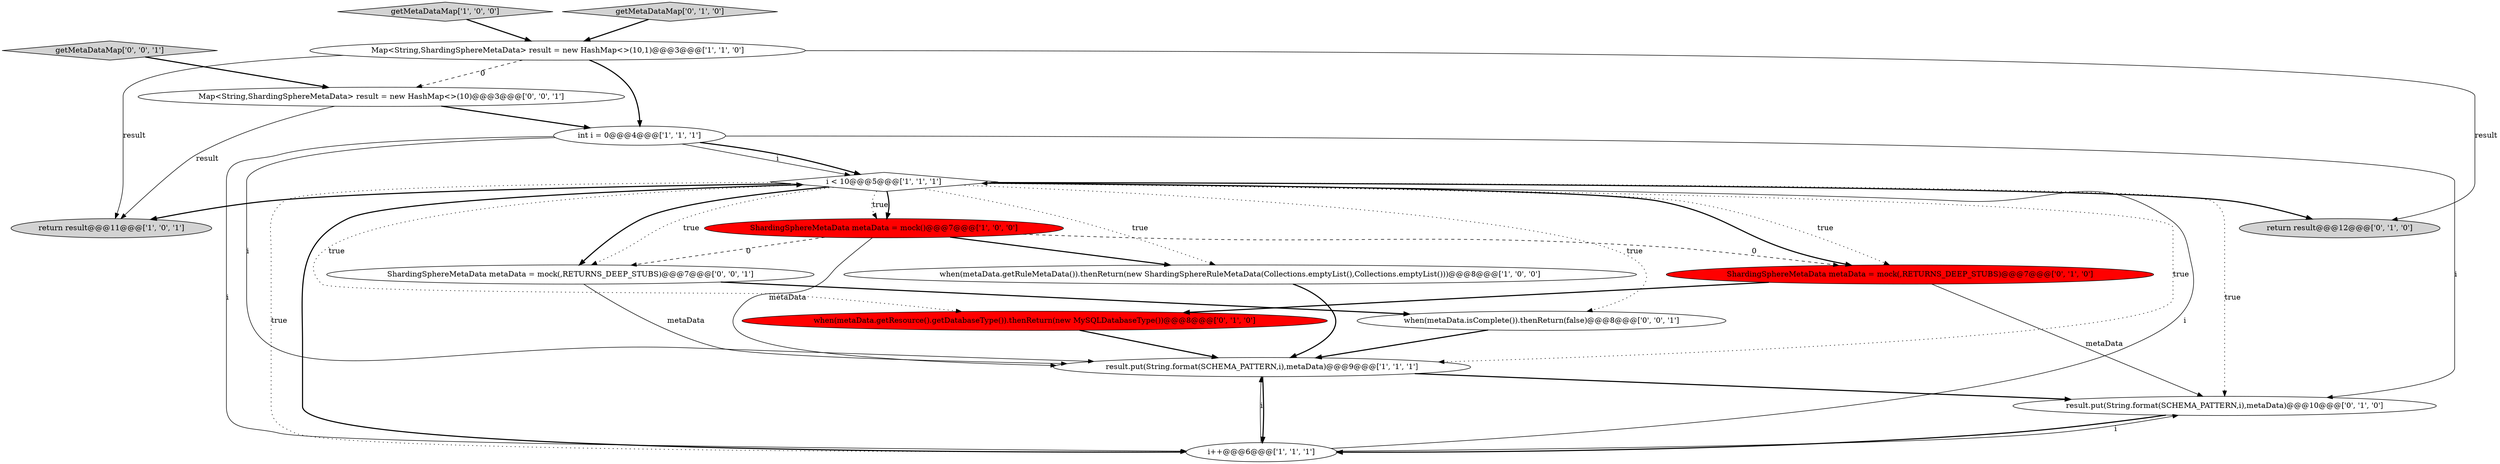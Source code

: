 digraph {
8 [style = filled, label = "i < 10@@@5@@@['1', '1', '1']", fillcolor = white, shape = diamond image = "AAA0AAABBB1BBB"];
15 [style = filled, label = "when(metaData.isComplete()).thenReturn(false)@@@8@@@['0', '0', '1']", fillcolor = white, shape = ellipse image = "AAA0AAABBB3BBB"];
17 [style = filled, label = "ShardingSphereMetaData metaData = mock(,RETURNS_DEEP_STUBS)@@@7@@@['0', '0', '1']", fillcolor = white, shape = ellipse image = "AAA0AAABBB3BBB"];
16 [style = filled, label = "getMetaDataMap['0', '0', '1']", fillcolor = lightgray, shape = diamond image = "AAA0AAABBB3BBB"];
9 [style = filled, label = "result.put(String.format(SCHEMA_PATTERN,i),metaData)@@@10@@@['0', '1', '0']", fillcolor = white, shape = ellipse image = "AAA0AAABBB2BBB"];
3 [style = filled, label = "getMetaDataMap['1', '0', '0']", fillcolor = lightgray, shape = diamond image = "AAA0AAABBB1BBB"];
4 [style = filled, label = "ShardingSphereMetaData metaData = mock()@@@7@@@['1', '0', '0']", fillcolor = red, shape = ellipse image = "AAA1AAABBB1BBB"];
1 [style = filled, label = "when(metaData.getRuleMetaData()).thenReturn(new ShardingSphereRuleMetaData(Collections.emptyList(),Collections.emptyList()))@@@8@@@['1', '0', '0']", fillcolor = white, shape = ellipse image = "AAA0AAABBB1BBB"];
5 [style = filled, label = "return result@@@11@@@['1', '0', '1']", fillcolor = lightgray, shape = ellipse image = "AAA0AAABBB1BBB"];
0 [style = filled, label = "Map<String,ShardingSphereMetaData> result = new HashMap<>(10,1)@@@3@@@['1', '1', '0']", fillcolor = white, shape = ellipse image = "AAA0AAABBB1BBB"];
7 [style = filled, label = "i++@@@6@@@['1', '1', '1']", fillcolor = white, shape = ellipse image = "AAA0AAABBB1BBB"];
11 [style = filled, label = "when(metaData.getResource().getDatabaseType()).thenReturn(new MySQLDatabaseType())@@@8@@@['0', '1', '0']", fillcolor = red, shape = ellipse image = "AAA1AAABBB2BBB"];
6 [style = filled, label = "int i = 0@@@4@@@['1', '1', '1']", fillcolor = white, shape = ellipse image = "AAA0AAABBB1BBB"];
14 [style = filled, label = "Map<String,ShardingSphereMetaData> result = new HashMap<>(10)@@@3@@@['0', '0', '1']", fillcolor = white, shape = ellipse image = "AAA0AAABBB3BBB"];
2 [style = filled, label = "result.put(String.format(SCHEMA_PATTERN,i),metaData)@@@9@@@['1', '1', '1']", fillcolor = white, shape = ellipse image = "AAA0AAABBB1BBB"];
13 [style = filled, label = "getMetaDataMap['0', '1', '0']", fillcolor = lightgray, shape = diamond image = "AAA0AAABBB2BBB"];
12 [style = filled, label = "return result@@@12@@@['0', '1', '0']", fillcolor = lightgray, shape = ellipse image = "AAA0AAABBB2BBB"];
10 [style = filled, label = "ShardingSphereMetaData metaData = mock(,RETURNS_DEEP_STUBS)@@@7@@@['0', '1', '0']", fillcolor = red, shape = ellipse image = "AAA1AAABBB2BBB"];
8->10 [style = bold, label=""];
6->9 [style = solid, label="i"];
15->2 [style = bold, label=""];
4->2 [style = solid, label="metaData"];
4->17 [style = dashed, label="0"];
0->6 [style = bold, label=""];
7->2 [style = solid, label="i"];
10->9 [style = solid, label="metaData"];
8->2 [style = dotted, label="true"];
8->17 [style = dotted, label="true"];
17->2 [style = solid, label="metaData"];
8->15 [style = dotted, label="true"];
8->7 [style = dotted, label="true"];
2->9 [style = bold, label=""];
6->7 [style = solid, label="i"];
8->10 [style = dotted, label="true"];
9->7 [style = bold, label=""];
7->8 [style = bold, label=""];
8->4 [style = dotted, label="true"];
11->2 [style = bold, label=""];
6->8 [style = solid, label="i"];
3->0 [style = bold, label=""];
7->9 [style = solid, label="i"];
14->5 [style = solid, label="result"];
8->17 [style = bold, label=""];
8->1 [style = dotted, label="true"];
0->14 [style = dashed, label="0"];
6->2 [style = solid, label="i"];
8->5 [style = bold, label=""];
0->5 [style = solid, label="result"];
6->8 [style = bold, label=""];
17->15 [style = bold, label=""];
0->12 [style = solid, label="result"];
8->11 [style = dotted, label="true"];
16->14 [style = bold, label=""];
4->1 [style = bold, label=""];
1->2 [style = bold, label=""];
8->9 [style = dotted, label="true"];
8->4 [style = bold, label=""];
2->7 [style = bold, label=""];
4->10 [style = dashed, label="0"];
7->8 [style = solid, label="i"];
14->6 [style = bold, label=""];
8->12 [style = bold, label=""];
13->0 [style = bold, label=""];
10->11 [style = bold, label=""];
}
